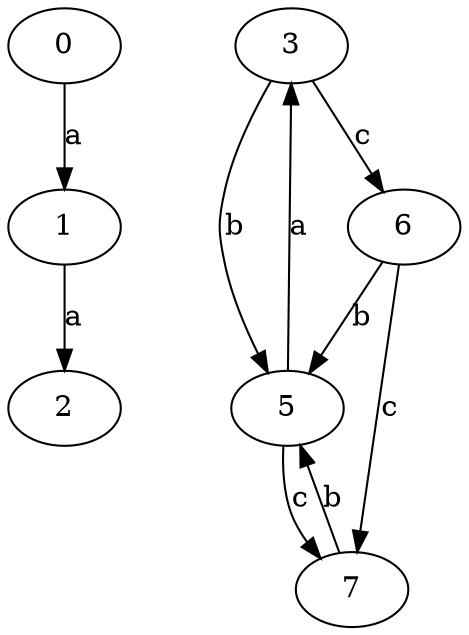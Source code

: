 strict digraph  {
1;
0;
2;
3;
5;
6;
7;
1 -> 2  [label=a];
0 -> 1  [label=a];
3 -> 5  [label=b];
3 -> 6  [label=c];
5 -> 3  [label=a];
5 -> 7  [label=c];
6 -> 5  [label=b];
6 -> 7  [label=c];
7 -> 5  [label=b];
}
